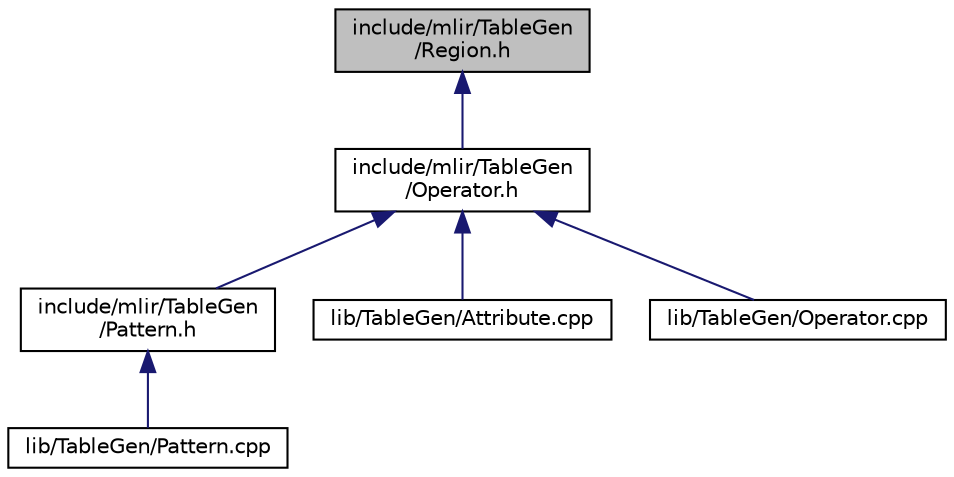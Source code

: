 digraph "include/mlir/TableGen/Region.h"
{
  bgcolor="transparent";
  edge [fontname="Helvetica",fontsize="10",labelfontname="Helvetica",labelfontsize="10"];
  node [fontname="Helvetica",fontsize="10",shape=record];
  Node10 [label="include/mlir/TableGen\l/Region.h",height=0.2,width=0.4,color="black", fillcolor="grey75", style="filled", fontcolor="black"];
  Node10 -> Node11 [dir="back",color="midnightblue",fontsize="10",style="solid",fontname="Helvetica"];
  Node11 [label="include/mlir/TableGen\l/Operator.h",height=0.2,width=0.4,color="black",URL="$Operator_8h.html"];
  Node11 -> Node12 [dir="back",color="midnightblue",fontsize="10",style="solid",fontname="Helvetica"];
  Node12 [label="include/mlir/TableGen\l/Pattern.h",height=0.2,width=0.4,color="black",URL="$Pattern_8h.html"];
  Node12 -> Node13 [dir="back",color="midnightblue",fontsize="10",style="solid",fontname="Helvetica"];
  Node13 [label="lib/TableGen/Pattern.cpp",height=0.2,width=0.4,color="black",URL="$Pattern_8cpp.html"];
  Node11 -> Node14 [dir="back",color="midnightblue",fontsize="10",style="solid",fontname="Helvetica"];
  Node14 [label="lib/TableGen/Attribute.cpp",height=0.2,width=0.4,color="black",URL="$Attribute_8cpp.html"];
  Node11 -> Node15 [dir="back",color="midnightblue",fontsize="10",style="solid",fontname="Helvetica"];
  Node15 [label="lib/TableGen/Operator.cpp",height=0.2,width=0.4,color="black",URL="$Operator_8cpp.html"];
}
